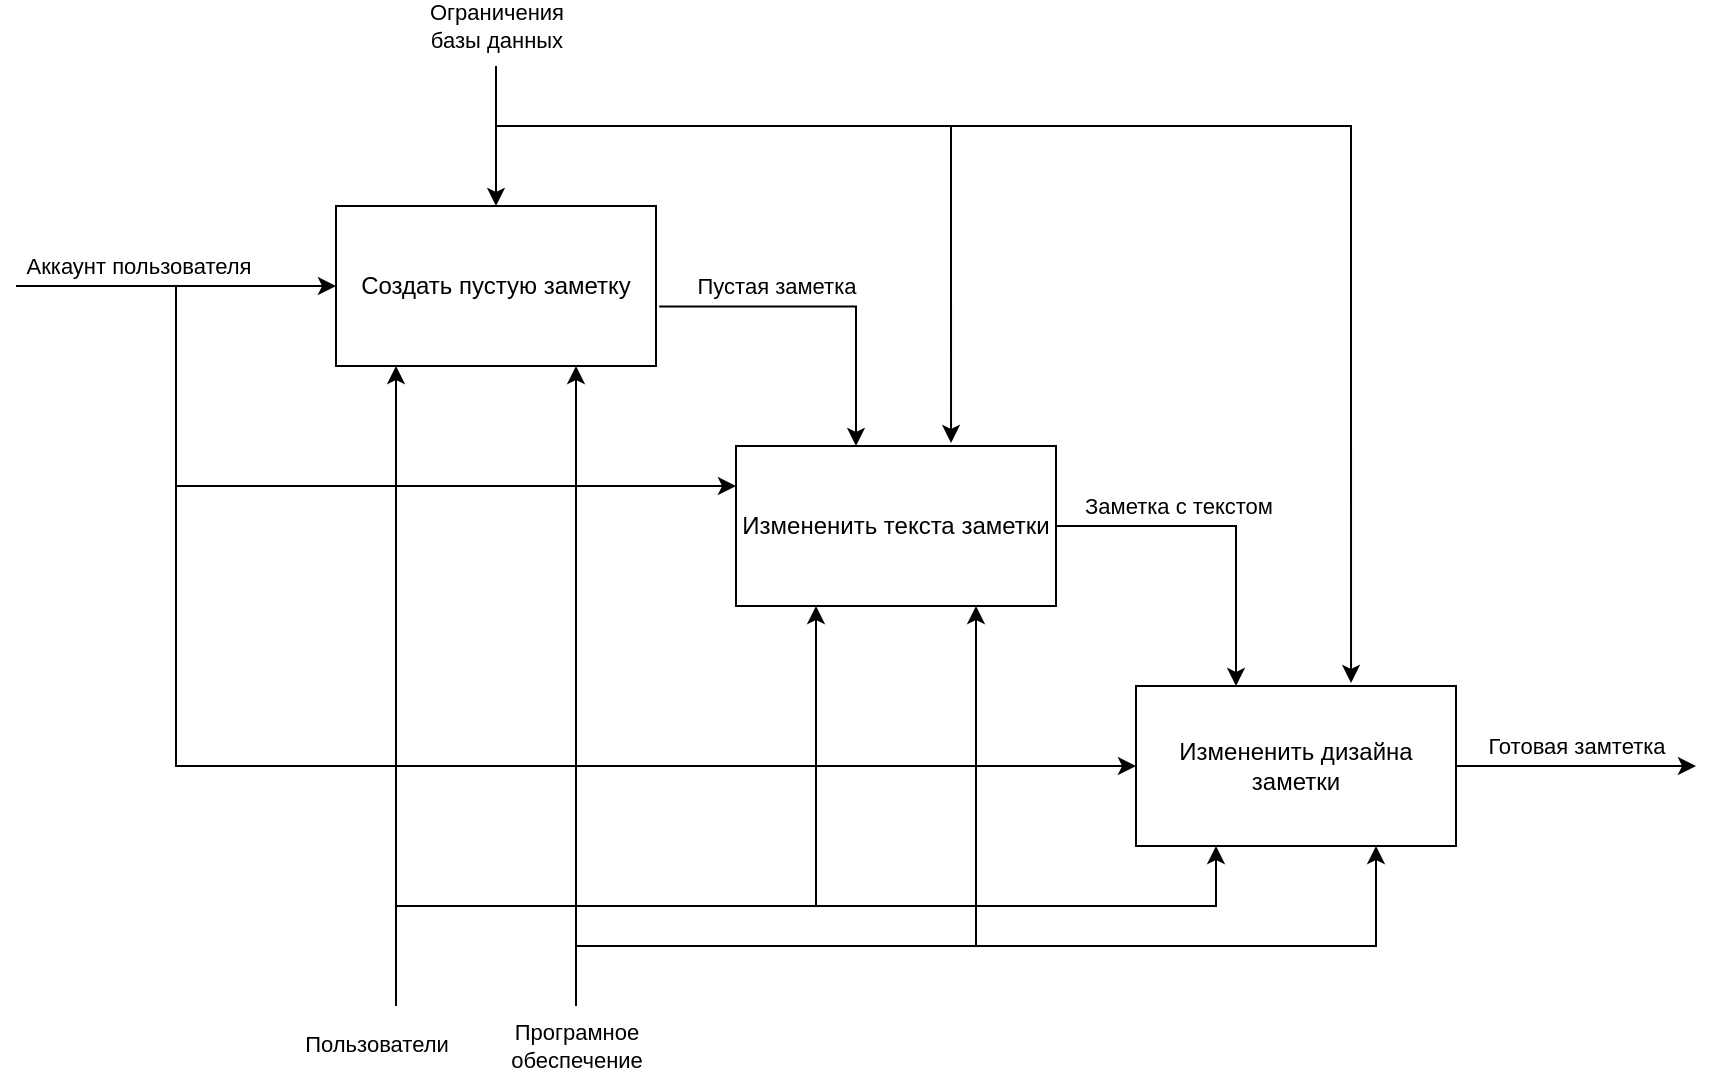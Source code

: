 <mxfile version="15.8.7" type="device"><diagram id="FP-Qs1Otgy8JTZ4rRNQB" name="Page-1"><mxGraphModel dx="2202" dy="865" grid="1" gridSize="10" guides="1" tooltips="1" connect="1" arrows="1" fold="1" page="1" pageScale="1" pageWidth="1100" pageHeight="850" math="0" shadow="0"><root><mxCell id="0"/><mxCell id="1" parent="0"/><mxCell id="7gQonODzHS6qkhuJOk19-33" value="Создать пустую заметку" style="rounded=0;whiteSpace=wrap;html=1;" parent="1" vertex="1"><mxGeometry x="160" y="280" width="160" height="80" as="geometry"/></mxCell><mxCell id="7gQonODzHS6qkhuJOk19-34" value="Измененить текста заметки" style="rounded=0;whiteSpace=wrap;html=1;" parent="1" vertex="1"><mxGeometry x="360" y="400" width="160" height="80" as="geometry"/></mxCell><mxCell id="7gQonODzHS6qkhuJOk19-51" value="Готовая замтетка" style="edgeStyle=orthogonalEdgeStyle;rounded=0;orthogonalLoop=1;jettySize=auto;html=1;exitX=1;exitY=0.5;exitDx=0;exitDy=0;" parent="1" source="7gQonODzHS6qkhuJOk19-35" edge="1"><mxGeometry x="0.001" y="10" relative="1" as="geometry"><mxPoint x="840" y="560" as="targetPoint"/><Array as="points"><mxPoint x="800" y="560"/><mxPoint x="800" y="560"/></Array><mxPoint as="offset"/></mxGeometry></mxCell><mxCell id="7gQonODzHS6qkhuJOk19-35" value="Измененить дизайна заметки" style="rounded=0;whiteSpace=wrap;html=1;" parent="1" vertex="1"><mxGeometry x="560" y="520" width="160" height="80" as="geometry"/></mxCell><mxCell id="7gQonODzHS6qkhuJOk19-36" value="" style="endArrow=classic;html=1;rounded=0;" parent="1" target="7gQonODzHS6qkhuJOk19-33" edge="1"><mxGeometry width="50" height="50" relative="1" as="geometry"><mxPoint y="320" as="sourcePoint"/><mxPoint x="640" y="270" as="targetPoint"/></mxGeometry></mxCell><mxCell id="7gQonODzHS6qkhuJOk19-37" value="Аккаунт пользователя" style="edgeLabel;html=1;align=center;verticalAlign=middle;resizable=0;points=[];" parent="7gQonODzHS6qkhuJOk19-36" vertex="1" connectable="0"><mxGeometry x="-0.479" relative="1" as="geometry"><mxPoint x="19" y="-10" as="offset"/></mxGeometry></mxCell><mxCell id="7gQonODzHS6qkhuJOk19-38" value="" style="endArrow=classic;html=1;rounded=0;entryX=0;entryY=0.25;entryDx=0;entryDy=0;edgeStyle=orthogonalEdgeStyle;" parent="1" target="7gQonODzHS6qkhuJOk19-34" edge="1"><mxGeometry width="50" height="50" relative="1" as="geometry"><mxPoint y="320" as="sourcePoint"/><mxPoint x="80" y="350" as="targetPoint"/><Array as="points"><mxPoint x="80" y="320"/><mxPoint x="80" y="420"/></Array></mxGeometry></mxCell><mxCell id="7gQonODzHS6qkhuJOk19-39" value="" style="endArrow=classic;html=1;rounded=0;entryX=0;entryY=0.5;entryDx=0;entryDy=0;edgeStyle=orthogonalEdgeStyle;" parent="1" target="7gQonODzHS6qkhuJOk19-35" edge="1"><mxGeometry width="50" height="50" relative="1" as="geometry"><mxPoint y="320" as="sourcePoint"/><mxPoint x="540" y="260" as="targetPoint"/><Array as="points"><mxPoint x="80" y="320"/><mxPoint x="80" y="560"/></Array></mxGeometry></mxCell><mxCell id="7gQonODzHS6qkhuJOk19-40" value="" style="endArrow=classic;html=1;rounded=0;entryX=0.25;entryY=1;entryDx=0;entryDy=0;" parent="1" edge="1"><mxGeometry width="50" height="50" relative="1" as="geometry"><mxPoint x="190" y="680" as="sourcePoint"/><mxPoint x="190" y="360" as="targetPoint"/></mxGeometry></mxCell><mxCell id="7gQonODzHS6qkhuJOk19-41" value="Пользователи" style="edgeLabel;html=1;align=center;verticalAlign=middle;resizable=0;points=[];" parent="7gQonODzHS6qkhuJOk19-40" vertex="1" connectable="0"><mxGeometry x="-0.32" y="1" relative="1" as="geometry"><mxPoint x="-9" y="128" as="offset"/></mxGeometry></mxCell><mxCell id="7gQonODzHS6qkhuJOk19-42" value="" style="endArrow=classic;html=1;rounded=0;entryX=0.25;entryY=1;entryDx=0;entryDy=0;edgeStyle=orthogonalEdgeStyle;" parent="1" target="7gQonODzHS6qkhuJOk19-34" edge="1"><mxGeometry width="50" height="50" relative="1" as="geometry"><mxPoint x="190" y="680" as="sourcePoint"/><mxPoint x="540" y="260" as="targetPoint"/><Array as="points"><mxPoint x="190" y="680"/><mxPoint x="190" y="630"/><mxPoint x="400" y="630"/></Array></mxGeometry></mxCell><mxCell id="7gQonODzHS6qkhuJOk19-43" value="Програмное&lt;br&gt;обеспечение" style="endArrow=classic;html=1;rounded=0;entryX=0.75;entryY=1;entryDx=0;entryDy=0;" parent="1" edge="1"><mxGeometry x="-1" y="-20" width="50" height="50" relative="1" as="geometry"><mxPoint x="280" y="680" as="sourcePoint"/><mxPoint x="280" y="360" as="targetPoint"/><mxPoint x="-20" y="20" as="offset"/></mxGeometry></mxCell><mxCell id="7gQonODzHS6qkhuJOk19-44" value="" style="endArrow=classic;html=1;rounded=0;entryX=0.75;entryY=1;entryDx=0;entryDy=0;edgeStyle=orthogonalEdgeStyle;" parent="1" target="7gQonODzHS6qkhuJOk19-35" edge="1"><mxGeometry width="50" height="50" relative="1" as="geometry"><mxPoint x="280" y="680" as="sourcePoint"/><mxPoint x="560" y="640" as="targetPoint"/><Array as="points"><mxPoint x="280" y="650"/><mxPoint x="680" y="650"/></Array></mxGeometry></mxCell><mxCell id="7gQonODzHS6qkhuJOk19-45" value="" style="endArrow=classic;html=1;rounded=0;entryX=0.75;entryY=1;entryDx=0;entryDy=0;edgeStyle=orthogonalEdgeStyle;" parent="1" target="7gQonODzHS6qkhuJOk19-34" edge="1"><mxGeometry width="50" height="50" relative="1" as="geometry"><mxPoint x="280" y="680" as="sourcePoint"/><mxPoint x="540" y="260" as="targetPoint"/><Array as="points"><mxPoint x="280" y="650"/><mxPoint x="480" y="650"/></Array></mxGeometry></mxCell><mxCell id="7gQonODzHS6qkhuJOk19-46" value="" style="endArrow=classic;html=1;rounded=0;entryX=0.25;entryY=1;entryDx=0;entryDy=0;edgeStyle=orthogonalEdgeStyle;" parent="1" target="7gQonODzHS6qkhuJOk19-35" edge="1"><mxGeometry width="50" height="50" relative="1" as="geometry"><mxPoint x="190" y="680" as="sourcePoint"/><mxPoint x="540" y="260" as="targetPoint"/><Array as="points"><mxPoint x="190" y="630"/><mxPoint x="600" y="630"/></Array></mxGeometry></mxCell><mxCell id="7gQonODzHS6qkhuJOk19-47" value="" style="endArrow=classic;html=1;rounded=0;exitX=1.01;exitY=0.628;exitDx=0;exitDy=0;exitPerimeter=0;edgeStyle=orthogonalEdgeStyle;" parent="1" source="7gQonODzHS6qkhuJOk19-33" edge="1"><mxGeometry width="50" height="50" relative="1" as="geometry"><mxPoint x="490" y="310" as="sourcePoint"/><mxPoint x="420" y="400" as="targetPoint"/><Array as="points"><mxPoint x="420" y="330"/><mxPoint x="420" y="400"/></Array></mxGeometry></mxCell><mxCell id="7gQonODzHS6qkhuJOk19-48" value="Пустая заметка" style="edgeLabel;html=1;align=center;verticalAlign=middle;resizable=0;points=[];" parent="7gQonODzHS6qkhuJOk19-47" vertex="1" connectable="0"><mxGeometry x="0.334" y="-1" relative="1" as="geometry"><mxPoint x="-39" y="-24" as="offset"/></mxGeometry></mxCell><mxCell id="7gQonODzHS6qkhuJOk19-49" value="" style="endArrow=classic;html=1;rounded=0;exitX=1;exitY=0.5;exitDx=0;exitDy=0;edgeStyle=orthogonalEdgeStyle;" parent="1" source="7gQonODzHS6qkhuJOk19-34" edge="1"><mxGeometry width="50" height="50" relative="1" as="geometry"><mxPoint x="490" y="310" as="sourcePoint"/><mxPoint x="610" y="520" as="targetPoint"/><Array as="points"><mxPoint x="610" y="440"/><mxPoint x="610" y="520"/></Array></mxGeometry></mxCell><mxCell id="7gQonODzHS6qkhuJOk19-50" value="Заметка с текстом" style="edgeLabel;html=1;align=center;verticalAlign=middle;resizable=0;points=[];" parent="7gQonODzHS6qkhuJOk19-49" vertex="1" connectable="0"><mxGeometry x="-0.054" y="-1" relative="1" as="geometry"><mxPoint x="-20" y="-11" as="offset"/></mxGeometry></mxCell><mxCell id="7gQonODzHS6qkhuJOk19-52" value="Ограничения&lt;br&gt;базы данных" style="edgeLabel;html=1;align=center;verticalAlign=middle;resizable=0;points=[];" parent="1" vertex="1" connectable="0"><mxGeometry x="240" y="190" as="geometry"/></mxCell><mxCell id="7gQonODzHS6qkhuJOk19-53" value="" style="endArrow=classic;html=1;rounded=0;entryX=0.5;entryY=0;entryDx=0;entryDy=0;" parent="1" target="7gQonODzHS6qkhuJOk19-33" edge="1"><mxGeometry width="50" height="50" relative="1" as="geometry"><mxPoint x="240" y="210" as="sourcePoint"/><mxPoint x="540" y="260" as="targetPoint"/></mxGeometry></mxCell><mxCell id="7gQonODzHS6qkhuJOk19-54" value="" style="endArrow=classic;html=1;rounded=0;entryX=0.672;entryY=-0.019;entryDx=0;entryDy=0;entryPerimeter=0;edgeStyle=orthogonalEdgeStyle;" parent="1" target="7gQonODzHS6qkhuJOk19-34" edge="1"><mxGeometry width="50" height="50" relative="1" as="geometry"><mxPoint x="240" y="210" as="sourcePoint"/><mxPoint x="540" y="260" as="targetPoint"/><Array as="points"><mxPoint x="240" y="240"/><mxPoint x="468" y="240"/></Array></mxGeometry></mxCell><mxCell id="7gQonODzHS6qkhuJOk19-55" value="" style="endArrow=classic;html=1;rounded=0;entryX=0.672;entryY=-0.019;entryDx=0;entryDy=0;entryPerimeter=0;edgeStyle=orthogonalEdgeStyle;" parent="1" target="7gQonODzHS6qkhuJOk19-35" edge="1"><mxGeometry width="50" height="50" relative="1" as="geometry"><mxPoint x="240" y="210" as="sourcePoint"/><mxPoint x="540" y="260" as="targetPoint"/><Array as="points"><mxPoint x="240" y="240"/><mxPoint x="668" y="240"/></Array></mxGeometry></mxCell></root></mxGraphModel></diagram></mxfile>